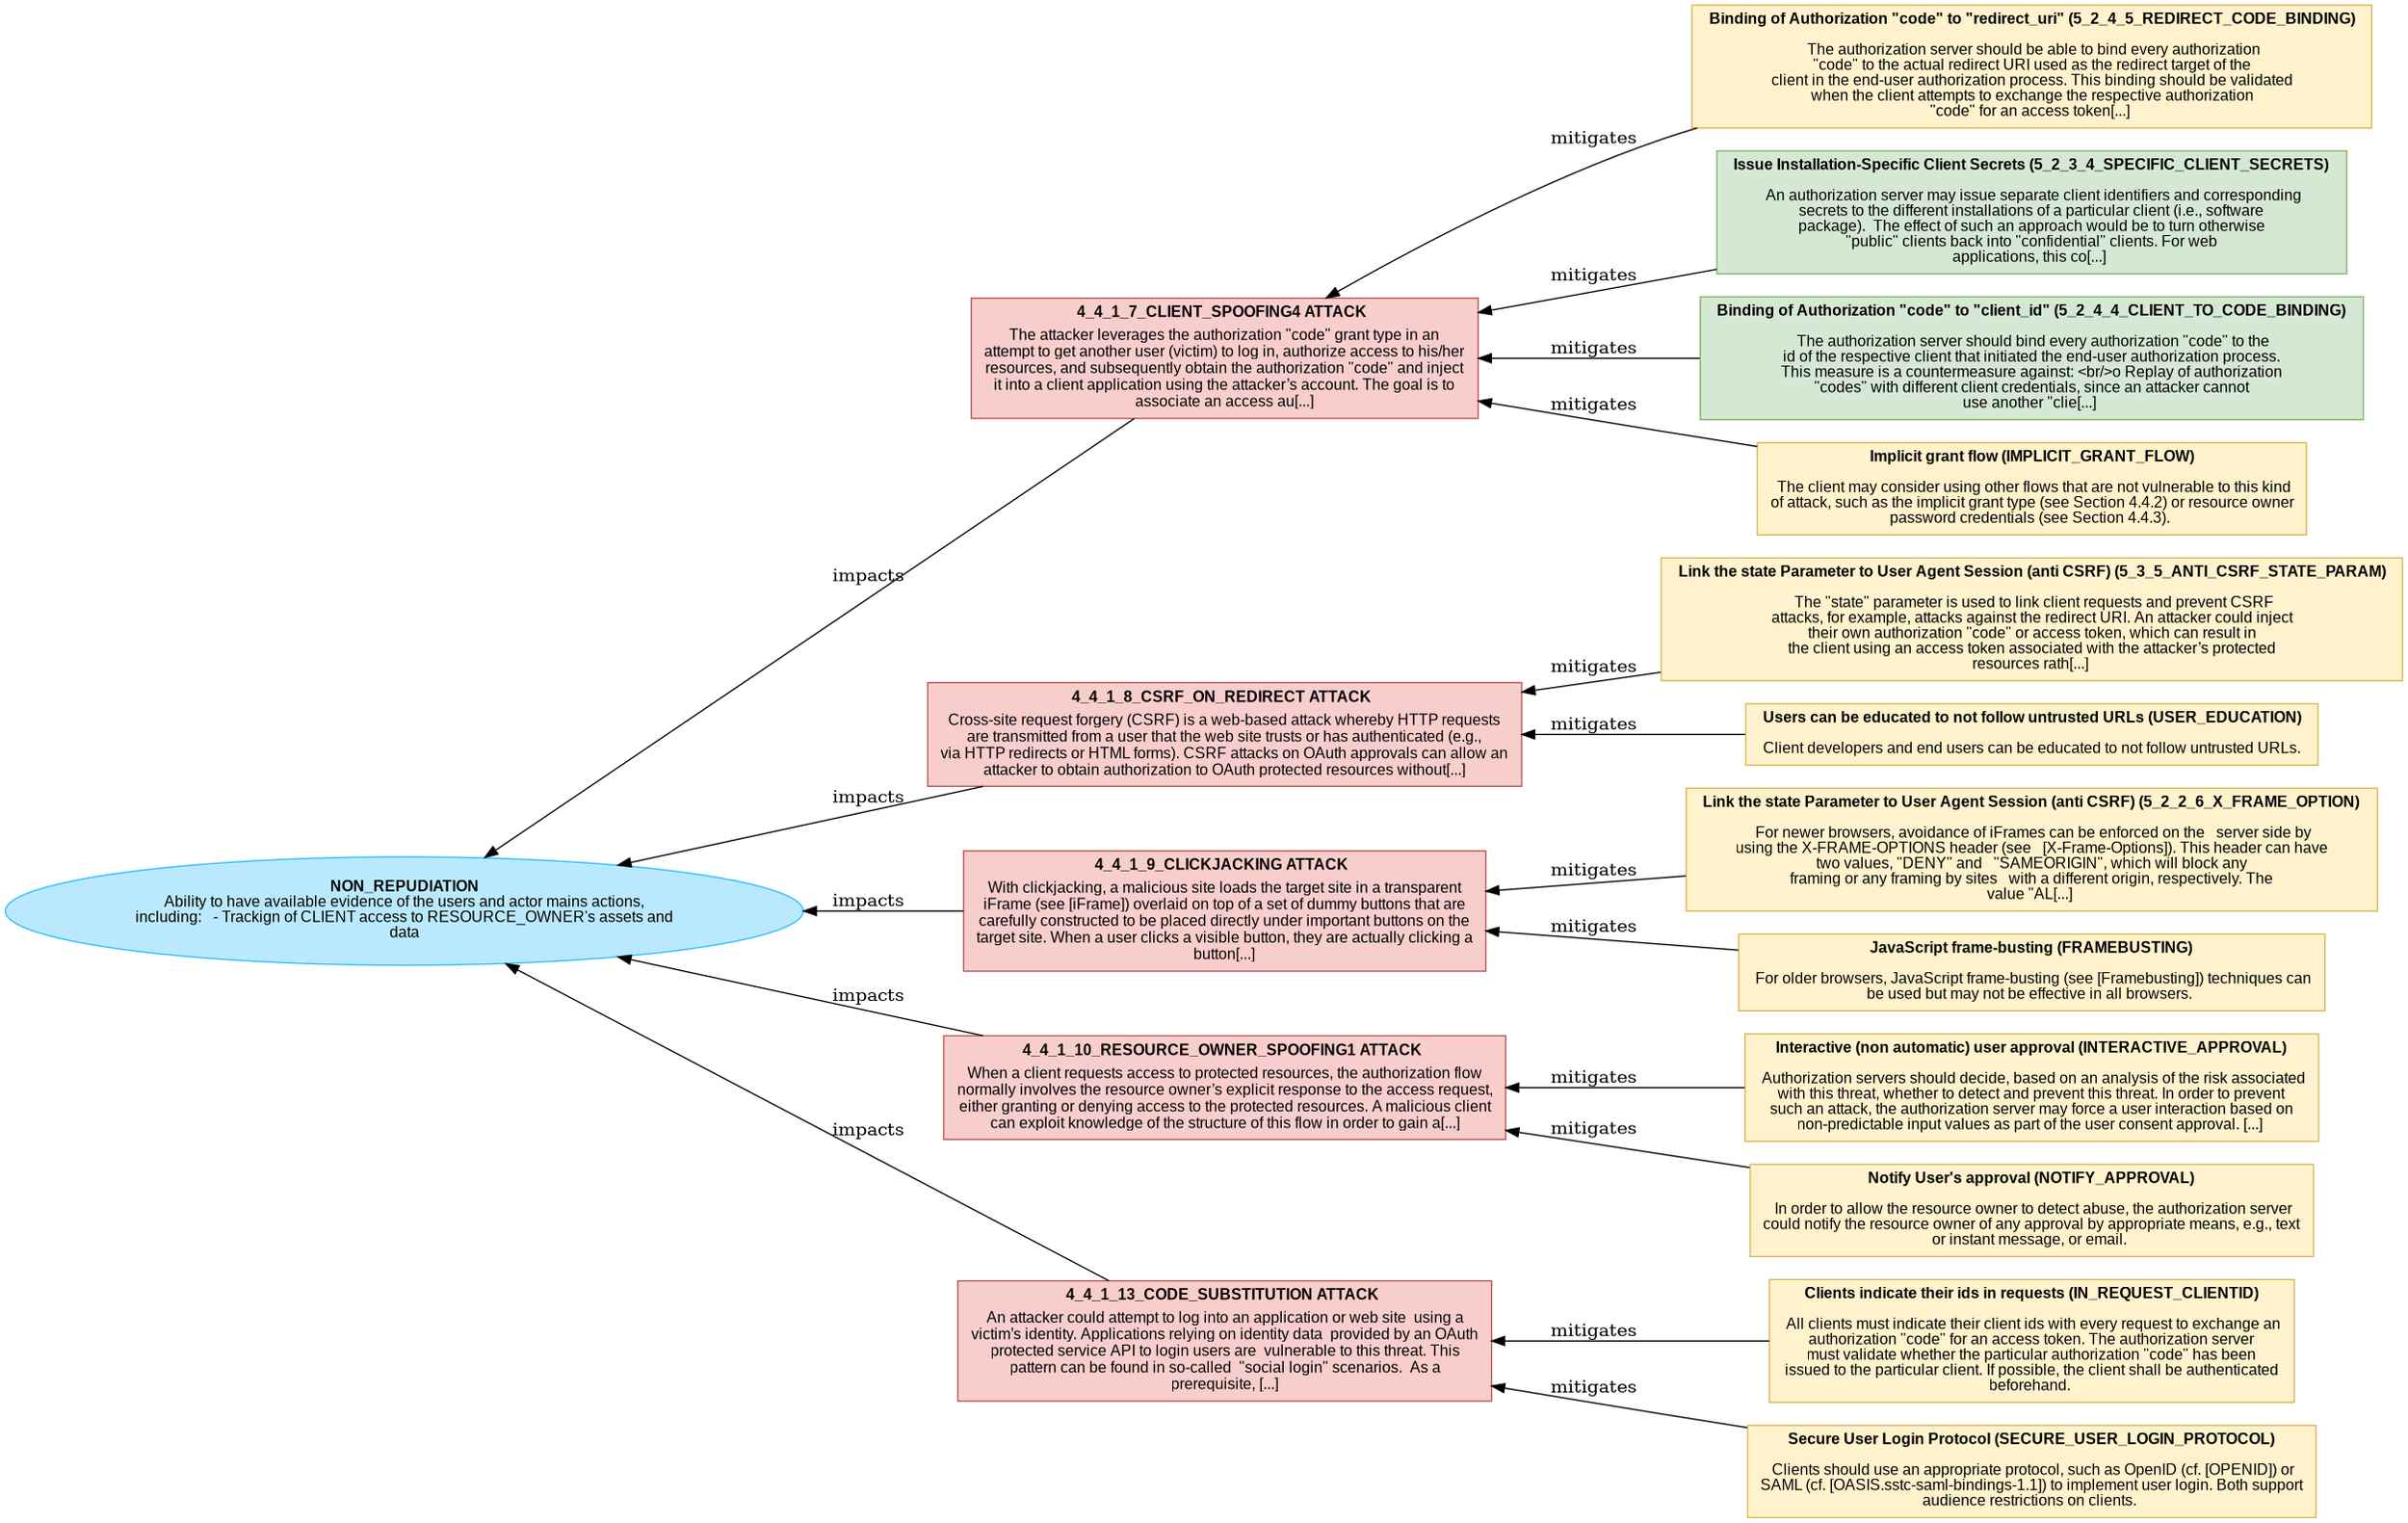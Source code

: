 







@startuml
digraph G {
rankdir="RL";
  node [shape=plaintext, fontname="Arial" fontsize="12"];
    
"NON_REPUDIATION" [fillcolor="#bae9ff", style=filled shape=ellipse, color="#2bbcff", label="NON_REPUDIATION", label= 
    <<table border="0" cellborder="0" cellspacing="0">
     <tr><td align="center"><b>NON_REPUDIATION</b><br/>

Ability to have available evidence of the users and actor mains actions,<br/>including:   - Trackign of CLIENT access to RESOURCE_OWNER&#x27;s assets and<br/>data
</td></tr>
   </table>>]

               "4_4_1_7_CLIENT_SPOOFING4" [ fillcolor="#F8CECC", style=filled, shape=polygon, color="#B85450"
    label= 
    <<table border="0" cellborder="0" cellspacing="0">
     <tr><td align="center"><b>4_4_1_7_CLIENT_SPOOFING4 ATTACK</b> <br/></td></tr>
     <tr><td align="center">

The attacker leverages the authorization &quot;code&quot; grant type in an<br/>attempt to get another user (victim) to log in, authorize access to his/her<br/>resources, and subsequently obtain the authorization &quot;code&quot; and inject<br/>it into a client application using the attacker’s account. The goal is to<br/>associate an access au[...]
</td></tr>
   </table>>
   ];
    

    "4_4_1_7_CLIENT_SPOOFING4_countermeasure0" [ 
       fillcolor="#FFF2CC", style=filled, shape=polygon, color="#D6B656", label =     
    <<table border="0" cellborder="0" cellspacing="0">
     <tr><td align="left"><b> 

Binding of Authorization &quot;code&quot; to &quot;redirect_uri&quot;
 (5_2_4_5_REDIRECT_CODE_BINDING) </b><br/><br/> 

The authorization server should be able to bind every authorization<br/>&quot;code&quot; to the actual redirect URI used as the redirect target of the<br/>client in the end-user authorization process. This binding should be validated<br/>when the client attempts to exchange the respective authorization<br/>&quot;code&quot; for an access token[...]
 </td></tr>
   </table>>
   ]

    "4_4_1_7_CLIENT_SPOOFING4_countermeasure0" -> "4_4_1_7_CLIENT_SPOOFING4" [label = " mitigates"]

    "4_4_1_7_CLIENT_SPOOFING4_countermeasure1" [ 
       fillcolor="#D5E8D4", style=filled, shape=polygon, color="#82B366", label =     
    <<table border="0" cellborder="0" cellspacing="0">
     <tr><td align="left"><b> 

Issue Installation-Specific Client Secrets
 (5_2_3_4_SPECIFIC_CLIENT_SECRETS) </b><br/><br/> 

An authorization server may issue separate client identifiers and corresponding<br/>secrets to the different installations of a particular client (i.e., software<br/>package).  The effect of such an approach would be to turn otherwise<br/>&quot;public&quot; clients back into &quot;confidential&quot; clients. For web<br/>applications, this co[...]
 </td></tr>
   </table>>
   ]

    "4_4_1_7_CLIENT_SPOOFING4_countermeasure1" -> "4_4_1_7_CLIENT_SPOOFING4" [label = " mitigates"]

    "4_4_1_7_CLIENT_SPOOFING4_countermeasure2" [ 
       fillcolor="#D5E8D4", style=filled, shape=polygon, color="#82B366", label =     
    <<table border="0" cellborder="0" cellspacing="0">
     <tr><td align="left"><b> 

Binding of Authorization &quot;code&quot; to &quot;client_id&quot;
 (5_2_4_4_CLIENT_TO_CODE_BINDING) </b><br/><br/> 

The authorization server should bind every authorization &quot;code&quot; to the<br/>id of the respective client that initiated the end-user authorization process.<br/>This measure is a countermeasure against: &lt;br/&gt;o Replay of authorization<br/>&quot;codes&quot; with different client credentials, since an attacker cannot<br/>use another &quot;clie[...]
 </td></tr>
   </table>>
   ]

    "4_4_1_7_CLIENT_SPOOFING4_countermeasure2" -> "4_4_1_7_CLIENT_SPOOFING4" [label = " mitigates"]

    "4_4_1_7_CLIENT_SPOOFING4_countermeasure3" [ 
       fillcolor="#FFF2CC", style=filled, shape=polygon, color="#D6B656", label =     
    <<table border="0" cellborder="0" cellspacing="0">
     <tr><td align="left"><b> 

Implicit grant flow
 (IMPLICIT_GRANT_FLOW) </b><br/><br/> 

The client may consider using other flows that are not vulnerable to this kind<br/>of attack, such as the implicit grant type (see Section 4.4.2) or resource owner<br/>password credentials (see Section 4.4.3).
 </td></tr>
   </table>>
   ]

    "4_4_1_7_CLIENT_SPOOFING4_countermeasure3" -> "4_4_1_7_CLIENT_SPOOFING4" [label = " mitigates"]



               "4_4_1_7_CLIENT_SPOOFING4" -> "NON_REPUDIATION" [label = " impacts"]
               "4_4_1_8_CSRF_ON_REDIRECT" [ fillcolor="#F8CECC", style=filled, shape=polygon, color="#B85450"
    label= 
    <<table border="0" cellborder="0" cellspacing="0">
     <tr><td align="center"><b>4_4_1_8_CSRF_ON_REDIRECT ATTACK</b> <br/></td></tr>
     <tr><td align="center">

Cross-site request forgery (CSRF) is a web-based attack whereby HTTP requests<br/>are transmitted from a user that the web site trusts or has authenticated (e.g.,<br/>via HTTP redirects or HTML forms). CSRF attacks on OAuth approvals can allow an<br/>attacker to obtain authorization to OAuth protected resources without[...]
</td></tr>
   </table>>
   ];
    

    "4_4_1_8_CSRF_ON_REDIRECT_countermeasure0" [ 
       fillcolor="#FFF2CC", style=filled, shape=polygon, color="#D6B656", label =     
    <<table border="0" cellborder="0" cellspacing="0">
     <tr><td align="left"><b> 

Link the state Parameter to User Agent Session (anti CSRF)
 (5_3_5_ANTI_CSRF_STATE_PARAM) </b><br/><br/> 

The &quot;state&quot; parameter is used to link client requests and prevent CSRF<br/>attacks, for example, attacks against the redirect URI. An attacker could inject<br/>their own authorization &quot;code&quot; or access token, which can result in<br/>the client using an access token associated with the attacker’s protected<br/>resources rath[...]
 </td></tr>
   </table>>
   ]

    "4_4_1_8_CSRF_ON_REDIRECT_countermeasure0" -> "4_4_1_8_CSRF_ON_REDIRECT" [label = " mitigates"]

    "4_4_1_8_CSRF_ON_REDIRECT_countermeasure1" [ 
       fillcolor="#FFF2CC", style=filled, shape=polygon, color="#D6B656", label =     
    <<table border="0" cellborder="0" cellspacing="0">
     <tr><td align="left"><b> 

Users can be educated to not follow untrusted URLs
 (USER_EDUCATION) </b><br/><br/> 

Client developers and end users can be educated to not follow untrusted URLs.
 </td></tr>
   </table>>
   ]

    "4_4_1_8_CSRF_ON_REDIRECT_countermeasure1" -> "4_4_1_8_CSRF_ON_REDIRECT" [label = " mitigates"]



               "4_4_1_8_CSRF_ON_REDIRECT" -> "NON_REPUDIATION" [label = " impacts"]
               "4_4_1_9_CLICKJACKING" [ fillcolor="#F8CECC", style=filled, shape=polygon, color="#B85450"
    label= 
    <<table border="0" cellborder="0" cellspacing="0">
     <tr><td align="center"><b>4_4_1_9_CLICKJACKING ATTACK</b> <br/></td></tr>
     <tr><td align="center">

With clickjacking, a malicious site loads the target site in a transparent<br/>iFrame (see [iFrame]) overlaid on top of a set of dummy buttons that are<br/>carefully constructed to be placed directly under important buttons on the<br/>target site. When a user clicks a visible button, they are actually clicking a<br/>button[...]
</td></tr>
   </table>>
   ];
    

    "4_4_1_9_CLICKJACKING_countermeasure0" [ 
       fillcolor="#FFF2CC", style=filled, shape=polygon, color="#D6B656", label =     
    <<table border="0" cellborder="0" cellspacing="0">
     <tr><td align="left"><b> 

Link the state Parameter to User Agent Session (anti CSRF)
 (5_2_2_6_X_FRAME_OPTION) </b><br/><br/> 

For newer browsers, avoidance of iFrames can be enforced on the   server side by<br/>using the X-FRAME-OPTIONS header (see   [X-Frame-Options]). This header can have<br/>two values, &quot;DENY&quot; and   &quot;SAMEORIGIN&quot;, which will block any<br/>framing or any framing by sites   with a different origin, respectively. The<br/>value &quot;AL[...]
 </td></tr>
   </table>>
   ]

    "4_4_1_9_CLICKJACKING_countermeasure0" -> "4_4_1_9_CLICKJACKING" [label = " mitigates"]

    "4_4_1_9_CLICKJACKING_countermeasure1" [ 
       fillcolor="#FFF2CC", style=filled, shape=polygon, color="#D6B656", label =     
    <<table border="0" cellborder="0" cellspacing="0">
     <tr><td align="left"><b> 

JavaScript frame-busting
 (FRAMEBUSTING) </b><br/><br/> 

For older browsers, JavaScript frame-busting (see [Framebusting]) techniques can<br/>be used but may not be effective in all browsers.
 </td></tr>
   </table>>
   ]

    "4_4_1_9_CLICKJACKING_countermeasure1" -> "4_4_1_9_CLICKJACKING" [label = " mitigates"]



               "4_4_1_9_CLICKJACKING" -> "NON_REPUDIATION" [label = " impacts"]
               "4_4_1_10_RESOURCE_OWNER_SPOOFING1" [ fillcolor="#F8CECC", style=filled, shape=polygon, color="#B85450"
    label= 
    <<table border="0" cellborder="0" cellspacing="0">
     <tr><td align="center"><b>4_4_1_10_RESOURCE_OWNER_SPOOFING1 ATTACK</b> <br/></td></tr>
     <tr><td align="center">

When a client requests access to protected resources, the authorization flow<br/>normally involves the resource owner’s explicit response to the access request,<br/>either granting or denying access to the protected resources. A malicious client<br/>can exploit knowledge of the structure of this flow in order to gain a[...]
</td></tr>
   </table>>
   ];
    

    "4_4_1_10_RESOURCE_OWNER_SPOOFING1_countermeasure0" [ 
       fillcolor="#FFF2CC", style=filled, shape=polygon, color="#D6B656", label =     
    <<table border="0" cellborder="0" cellspacing="0">
     <tr><td align="left"><b> 

Interactive (non automatic) user approval
 (INTERACTIVE_APPROVAL) </b><br/><br/> 

Authorization servers should decide, based on an analysis of the risk associated<br/>with this threat, whether to detect and prevent this threat. In order to prevent<br/>such an attack, the authorization server may force a user interaction based on<br/>non-predictable input values as part of the user consent approval. [...]
 </td></tr>
   </table>>
   ]

    "4_4_1_10_RESOURCE_OWNER_SPOOFING1_countermeasure0" -> "4_4_1_10_RESOURCE_OWNER_SPOOFING1" [label = " mitigates"]

    "4_4_1_10_RESOURCE_OWNER_SPOOFING1_countermeasure1" [ 
       fillcolor="#FFF2CC", style=filled, shape=polygon, color="#D6B656", label =     
    <<table border="0" cellborder="0" cellspacing="0">
     <tr><td align="left"><b> 

Notify User&#x27;s approval
 (NOTIFY_APPROVAL) </b><br/><br/> 

In order to allow the resource owner to detect abuse, the authorization server<br/>could notify the resource owner of any approval by appropriate means, e.g., text<br/>or instant message, or email.
 </td></tr>
   </table>>
   ]

    "4_4_1_10_RESOURCE_OWNER_SPOOFING1_countermeasure1" -> "4_4_1_10_RESOURCE_OWNER_SPOOFING1" [label = " mitigates"]



               "4_4_1_10_RESOURCE_OWNER_SPOOFING1" -> "NON_REPUDIATION" [label = " impacts"]
               "4_4_1_13_CODE_SUBSTITUTION" [ fillcolor="#F8CECC", style=filled, shape=polygon, color="#B85450"
    label= 
    <<table border="0" cellborder="0" cellspacing="0">
     <tr><td align="center"><b>4_4_1_13_CODE_SUBSTITUTION ATTACK</b> <br/></td></tr>
     <tr><td align="center">

An attacker could attempt to log into an application or web site  using a<br/>victim’s identity. Applications relying on identity data  provided by an OAuth<br/>protected service API to login users are  vulnerable to this threat. This<br/>pattern can be found in so-called  &quot;social login&quot; scenarios.  As a<br/>prerequisite, [...]
</td></tr>
   </table>>
   ];
    

    "4_4_1_13_CODE_SUBSTITUTION_countermeasure0" [ 
       fillcolor="#FFF2CC", style=filled, shape=polygon, color="#D6B656", label =     
    <<table border="0" cellborder="0" cellspacing="0">
     <tr><td align="left"><b> 

Clients indicate their ids in requests
 (IN_REQUEST_CLIENTID) </b><br/><br/> 

All clients must indicate their client ids with every request to exchange an<br/>authorization &quot;code&quot; for an access token. The authorization server<br/>must validate whether the particular authorization &quot;code&quot; has been<br/>issued to the particular client. If possible, the client shall be authenticated<br/>beforehand.
 </td></tr>
   </table>>
   ]

    "4_4_1_13_CODE_SUBSTITUTION_countermeasure0" -> "4_4_1_13_CODE_SUBSTITUTION" [label = " mitigates"]

    "4_4_1_13_CODE_SUBSTITUTION_countermeasure1" [ 
       fillcolor="#FFF2CC", style=filled, shape=polygon, color="#D6B656", label =     
    <<table border="0" cellborder="0" cellspacing="0">
     <tr><td align="left"><b> 

Secure User Login Protocol
 (SECURE_USER_LOGIN_PROTOCOL) </b><br/><br/> 

Clients should use an appropriate protocol, such as OpenID (cf. [OPENID]) or<br/>SAML (cf. [OASIS.sstc-saml-bindings-1.1]) to implement user login. Both support<br/>audience restrictions on clients.
 </td></tr>
   </table>>
   ]

    "4_4_1_13_CODE_SUBSTITUTION_countermeasure1" -> "4_4_1_13_CODE_SUBSTITUTION" [label = " mitigates"]



               "4_4_1_13_CODE_SUBSTITUTION" -> "NON_REPUDIATION" [label = " impacts"]





}

@enduml
